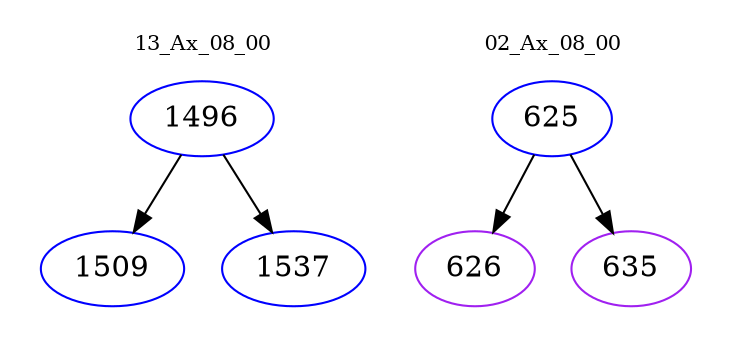 digraph{
subgraph cluster_0 {
color = white
label = "13_Ax_08_00";
fontsize=10;
T0_1496 [label="1496", color="blue"]
T0_1496 -> T0_1509 [color="black"]
T0_1509 [label="1509", color="blue"]
T0_1496 -> T0_1537 [color="black"]
T0_1537 [label="1537", color="blue"]
}
subgraph cluster_1 {
color = white
label = "02_Ax_08_00";
fontsize=10;
T1_625 [label="625", color="blue"]
T1_625 -> T1_626 [color="black"]
T1_626 [label="626", color="purple"]
T1_625 -> T1_635 [color="black"]
T1_635 [label="635", color="purple"]
}
}
